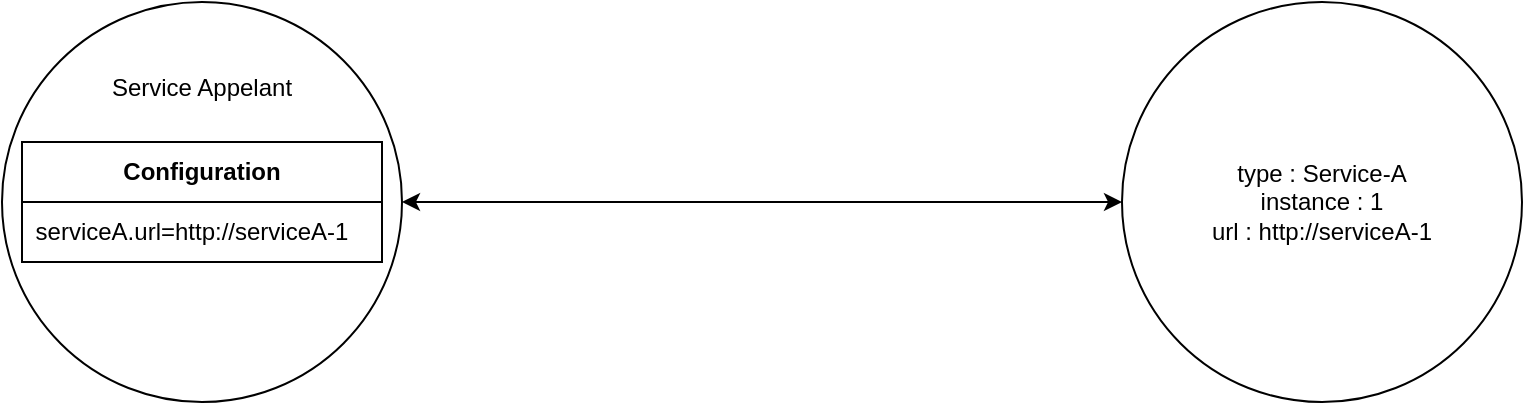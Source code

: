<mxfile version="24.6.4" type="device">
  <diagram id="Rb-xx0nRkKV6fZcm5l0x" name="Page-1">
    <mxGraphModel dx="2074" dy="1199" grid="1" gridSize="10" guides="1" tooltips="1" connect="1" arrows="1" fold="1" page="1" pageScale="1" pageWidth="827" pageHeight="1169" math="0" shadow="0">
      <root>
        <mxCell id="0" />
        <mxCell id="1" parent="0" />
        <mxCell id="MTE__1G_FNOwgJFrXbpS-2" value="type&amp;nbsp;&lt;span style=&quot;background-color: initial;&quot;&gt;: Service-A&lt;/span&gt;&lt;div&gt;instance : 1&lt;br&gt;url : http://serviceA-1&lt;/div&gt;" style="ellipse;whiteSpace=wrap;html=1;aspect=fixed;" parent="1" vertex="1">
          <mxGeometry x="600" y="280" width="200" height="200" as="geometry" />
        </mxCell>
        <mxCell id="MTE__1G_FNOwgJFrXbpS-6" style="rounded=0;orthogonalLoop=1;jettySize=auto;html=1;exitX=1;exitY=0.5;exitDx=0;exitDy=0;entryX=0;entryY=0.5;entryDx=0;entryDy=0;startArrow=classic;startFill=1;" parent="1" source="MTE__1G_FNOwgJFrXbpS-5" target="MTE__1G_FNOwgJFrXbpS-2" edge="1">
          <mxGeometry relative="1" as="geometry" />
        </mxCell>
        <mxCell id="MTE__1G_FNOwgJFrXbpS-5" value="Service Appelant&lt;div&gt;&lt;br&gt;&lt;/div&gt;&lt;div&gt;&lt;br&gt;&lt;/div&gt;&lt;div&gt;&lt;br&gt;&lt;/div&gt;&lt;div&gt;&lt;br&gt;&lt;/div&gt;&lt;div&gt;&lt;br&gt;&lt;/div&gt;&lt;div&gt;&lt;br&gt;&lt;/div&gt;&lt;div&gt;&lt;br&gt;&lt;/div&gt;&lt;div&gt;&lt;br&gt;&lt;/div&gt;" style="ellipse;whiteSpace=wrap;html=1;aspect=fixed;" parent="1" vertex="1">
          <mxGeometry x="40" y="280" width="200" height="200" as="geometry" />
        </mxCell>
        <mxCell id="aEimd95i5bCq7m--MZ5h-5" value="" style="group" vertex="1" connectable="0" parent="1">
          <mxGeometry x="50" y="350" width="180" height="60" as="geometry" />
        </mxCell>
        <mxCell id="aEimd95i5bCq7m--MZ5h-3" value="serviceA.url=http://serviceA-1&amp;nbsp; &amp;nbsp;" style="rounded=0;whiteSpace=wrap;html=1;" vertex="1" parent="aEimd95i5bCq7m--MZ5h-5">
          <mxGeometry y="30" width="180" height="30" as="geometry" />
        </mxCell>
        <mxCell id="aEimd95i5bCq7m--MZ5h-4" value="&lt;b&gt;Configuration&lt;/b&gt;" style="rounded=0;whiteSpace=wrap;html=1;" vertex="1" parent="aEimd95i5bCq7m--MZ5h-5">
          <mxGeometry width="180" height="30" as="geometry" />
        </mxCell>
      </root>
    </mxGraphModel>
  </diagram>
</mxfile>

